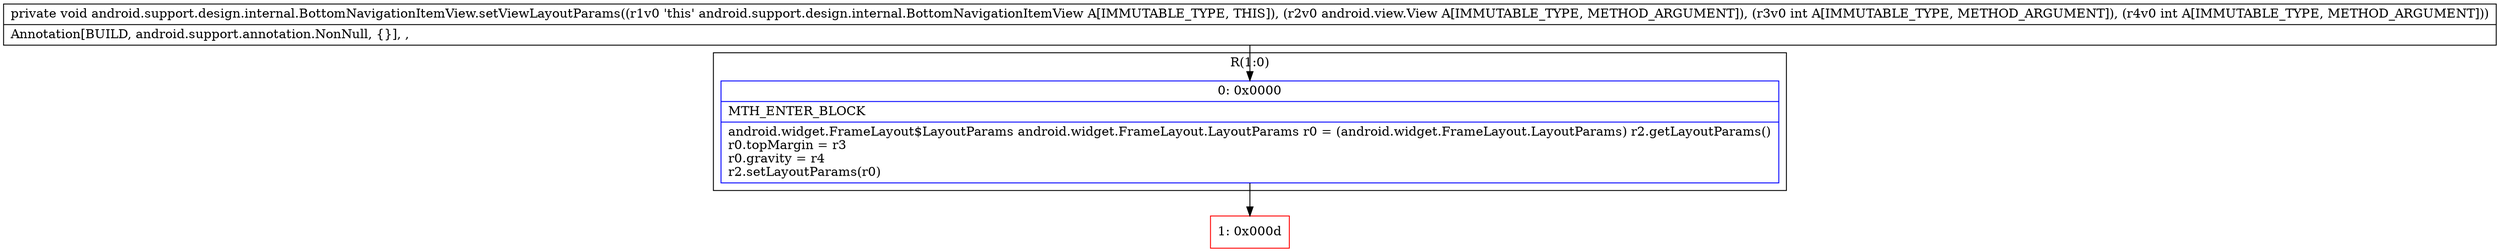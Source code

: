 digraph "CFG forandroid.support.design.internal.BottomNavigationItemView.setViewLayoutParams(Landroid\/view\/View;II)V" {
subgraph cluster_Region_1414783753 {
label = "R(1:0)";
node [shape=record,color=blue];
Node_0 [shape=record,label="{0\:\ 0x0000|MTH_ENTER_BLOCK\l|android.widget.FrameLayout$LayoutParams android.widget.FrameLayout.LayoutParams r0 = (android.widget.FrameLayout.LayoutParams) r2.getLayoutParams()\lr0.topMargin = r3\lr0.gravity = r4\lr2.setLayoutParams(r0)\l}"];
}
Node_1 [shape=record,color=red,label="{1\:\ 0x000d}"];
MethodNode[shape=record,label="{private void android.support.design.internal.BottomNavigationItemView.setViewLayoutParams((r1v0 'this' android.support.design.internal.BottomNavigationItemView A[IMMUTABLE_TYPE, THIS]), (r2v0 android.view.View A[IMMUTABLE_TYPE, METHOD_ARGUMENT]), (r3v0 int A[IMMUTABLE_TYPE, METHOD_ARGUMENT]), (r4v0 int A[IMMUTABLE_TYPE, METHOD_ARGUMENT]))  | Annotation[BUILD, android.support.annotation.NonNull, \{\}], , \l}"];
MethodNode -> Node_0;
Node_0 -> Node_1;
}

